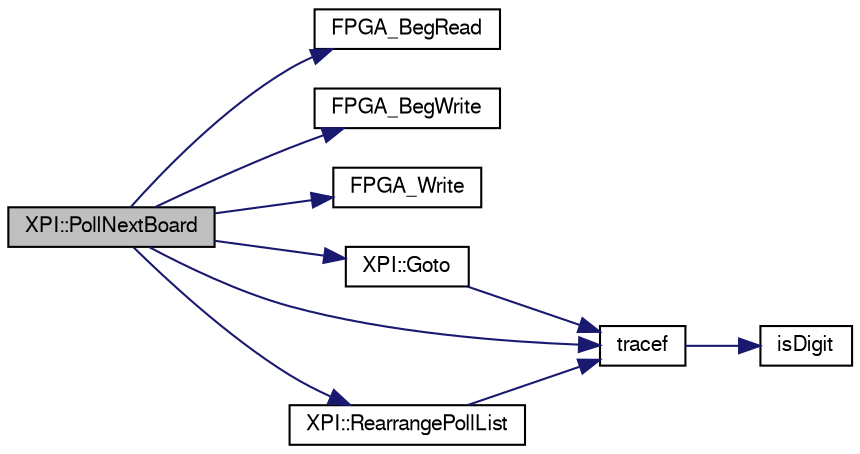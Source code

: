 digraph G
{
  bgcolor="transparent";
  edge [fontname="FreeSans",fontsize=10,labelfontname="FreeSans",labelfontsize=10];
  node [fontname="FreeSans",fontsize=10,shape=record];
  rankdir=LR;
  Node1 [label="XPI::PollNextBoard",height=0.2,width=0.4,color="black", fillcolor="grey75", style="filled" fontcolor="black"];
  Node1 -> Node2 [color="midnightblue",fontsize=10,style="solid",fontname="FreeSans"];
  Node2 [label="FPGA_BegRead",height=0.2,width=0.4,color="black",URL="$fpga_8hpp.html#a8775c4c73cdae748f93af04e87e6792"];
  Node1 -> Node3 [color="midnightblue",fontsize=10,style="solid",fontname="FreeSans"];
  Node3 [label="FPGA_BegWrite",height=0.2,width=0.4,color="black",URL="$fpga_8hpp.html#1b6789ce8965ccb307d548636d964939"];
  Node1 -> Node4 [color="midnightblue",fontsize=10,style="solid",fontname="FreeSans"];
  Node4 [label="FPGA_Write",height=0.2,width=0.4,color="black",URL="$fpga_8hpp.html#8ecf613d5fe1af87d8cd076e4d33868b"];
  Node1 -> Node5 [color="midnightblue",fontsize=10,style="solid",fontname="FreeSans"];
  Node5 [label="XPI::Goto",height=0.2,width=0.4,color="black",URL="$class_x_p_i.html#7aeb6f74261e180bbdb8de6923dbd81f"];
  Node5 -> Node6 [color="midnightblue",fontsize=10,style="solid",fontname="FreeSans"];
  Node6 [label="tracef",height=0.2,width=0.4,color="black",URL="$trace_8h.html#a992713b67dd2ec12eddb0ca609e13ab"];
  Node6 -> Node7 [color="midnightblue",fontsize=10,style="solid",fontname="FreeSans"];
  Node7 [label="isDigit",height=0.2,width=0.4,color="black",URL="$stdio_8cpp.html#6dc444c99c5adf684e2e9ac2a85d71d0"];
  Node1 -> Node8 [color="midnightblue",fontsize=10,style="solid",fontname="FreeSans"];
  Node8 [label="XPI::RearrangePollList",height=0.2,width=0.4,color="black",URL="$class_x_p_i.html#e6325b31e52bce3672a8ab726edfd8d7"];
  Node8 -> Node6 [color="midnightblue",fontsize=10,style="solid",fontname="FreeSans"];
  Node1 -> Node6 [color="midnightblue",fontsize=10,style="solid",fontname="FreeSans"];
}

